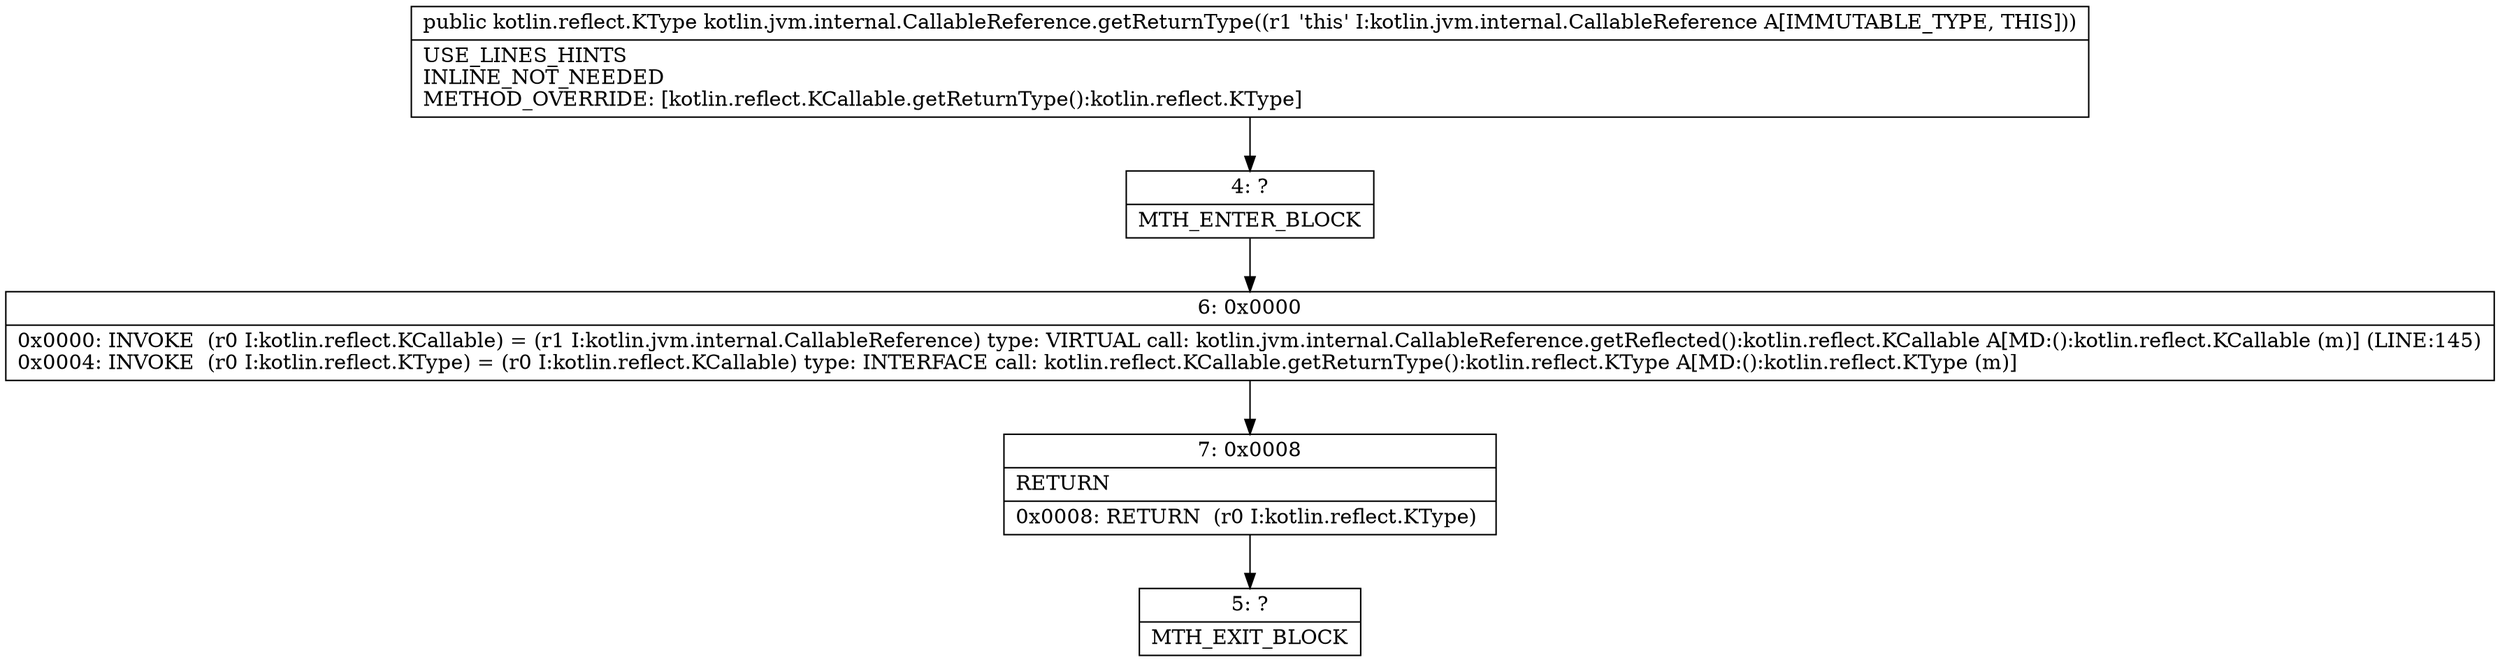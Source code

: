 digraph "CFG forkotlin.jvm.internal.CallableReference.getReturnType()Lkotlin\/reflect\/KType;" {
Node_4 [shape=record,label="{4\:\ ?|MTH_ENTER_BLOCK\l}"];
Node_6 [shape=record,label="{6\:\ 0x0000|0x0000: INVOKE  (r0 I:kotlin.reflect.KCallable) = (r1 I:kotlin.jvm.internal.CallableReference) type: VIRTUAL call: kotlin.jvm.internal.CallableReference.getReflected():kotlin.reflect.KCallable A[MD:():kotlin.reflect.KCallable (m)] (LINE:145)\l0x0004: INVOKE  (r0 I:kotlin.reflect.KType) = (r0 I:kotlin.reflect.KCallable) type: INTERFACE call: kotlin.reflect.KCallable.getReturnType():kotlin.reflect.KType A[MD:():kotlin.reflect.KType (m)]\l}"];
Node_7 [shape=record,label="{7\:\ 0x0008|RETURN\l|0x0008: RETURN  (r0 I:kotlin.reflect.KType) \l}"];
Node_5 [shape=record,label="{5\:\ ?|MTH_EXIT_BLOCK\l}"];
MethodNode[shape=record,label="{public kotlin.reflect.KType kotlin.jvm.internal.CallableReference.getReturnType((r1 'this' I:kotlin.jvm.internal.CallableReference A[IMMUTABLE_TYPE, THIS]))  | USE_LINES_HINTS\lINLINE_NOT_NEEDED\lMETHOD_OVERRIDE: [kotlin.reflect.KCallable.getReturnType():kotlin.reflect.KType]\l}"];
MethodNode -> Node_4;Node_4 -> Node_6;
Node_6 -> Node_7;
Node_7 -> Node_5;
}

